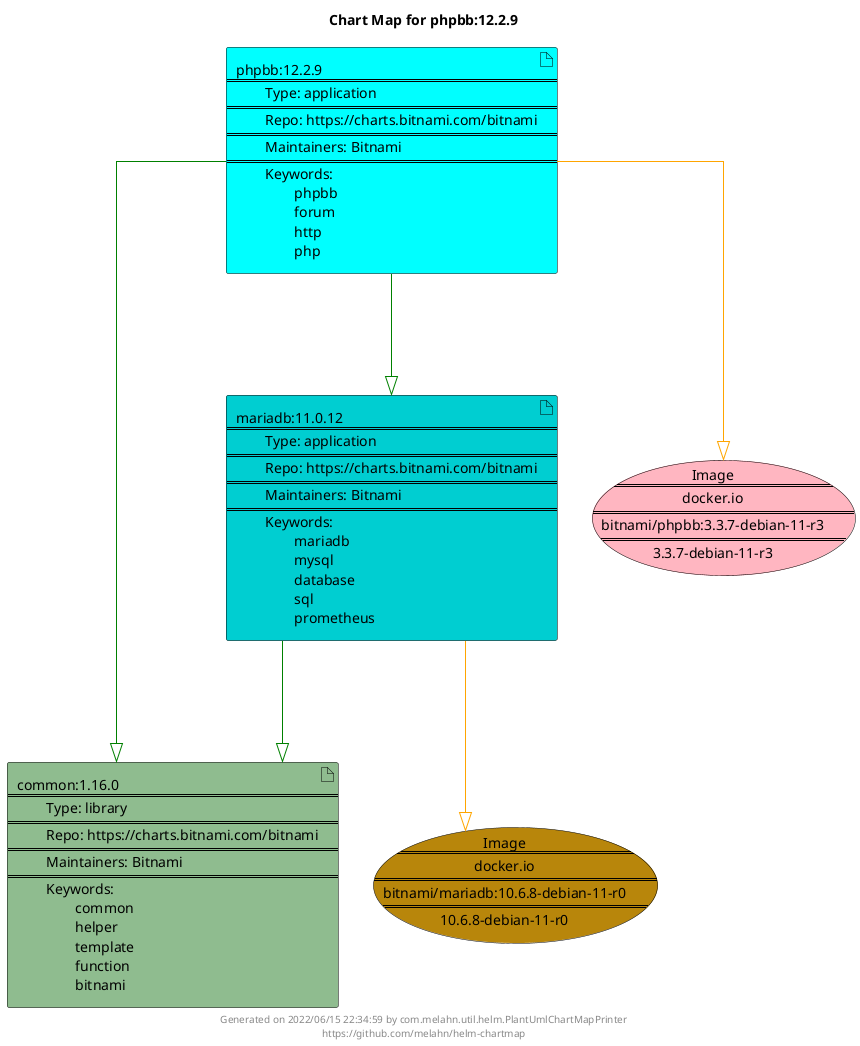 @startuml
skinparam linetype ortho
skinparam backgroundColor white
skinparam usecaseBorderColor black
skinparam usecaseArrowColor LightSlateGray
skinparam artifactBorderColor black
skinparam artifactArrowColor LightSlateGray

title Chart Map for phpbb:12.2.9

'There are 3 referenced Helm Charts
artifact "common:1.16.0\n====\n\tType: library\n====\n\tRepo: https://charts.bitnami.com/bitnami\n====\n\tMaintainers: Bitnami\n====\n\tKeywords: \n\t\tcommon\n\t\thelper\n\t\ttemplate\n\t\tfunction\n\t\tbitnami" as common_1_16_0 #DarkSeaGreen
artifact "mariadb:11.0.12\n====\n\tType: application\n====\n\tRepo: https://charts.bitnami.com/bitnami\n====\n\tMaintainers: Bitnami\n====\n\tKeywords: \n\t\tmariadb\n\t\tmysql\n\t\tdatabase\n\t\tsql\n\t\tprometheus" as mariadb_11_0_12 #DarkTurquoise
artifact "phpbb:12.2.9\n====\n\tType: application\n====\n\tRepo: https://charts.bitnami.com/bitnami\n====\n\tMaintainers: Bitnami\n====\n\tKeywords: \n\t\tphpbb\n\t\tforum\n\t\thttp\n\t\tphp" as phpbb_12_2_9 #Aqua

'There are 2 referenced Docker Images
usecase "Image\n====\ndocker.io\n====\nbitnami/mariadb:10.6.8-debian-11-r0\n====\n10.6.8-debian-11-r0" as docker_io_bitnami_mariadb_10_6_8_debian_11_r0 #DarkGoldenRod
usecase "Image\n====\ndocker.io\n====\nbitnami/phpbb:3.3.7-debian-11-r3\n====\n3.3.7-debian-11-r3" as docker_io_bitnami_phpbb_3_3_7_debian_11_r3 #LightPink

'Chart Dependencies
phpbb_12_2_9--[#green]-|>mariadb_11_0_12
mariadb_11_0_12--[#green]-|>common_1_16_0
phpbb_12_2_9--[#green]-|>common_1_16_0
mariadb_11_0_12--[#orange]-|>docker_io_bitnami_mariadb_10_6_8_debian_11_r0
phpbb_12_2_9--[#orange]-|>docker_io_bitnami_phpbb_3_3_7_debian_11_r3

center footer Generated on 2022/06/15 22:34:59 by com.melahn.util.helm.PlantUmlChartMapPrinter\nhttps://github.com/melahn/helm-chartmap
@enduml
